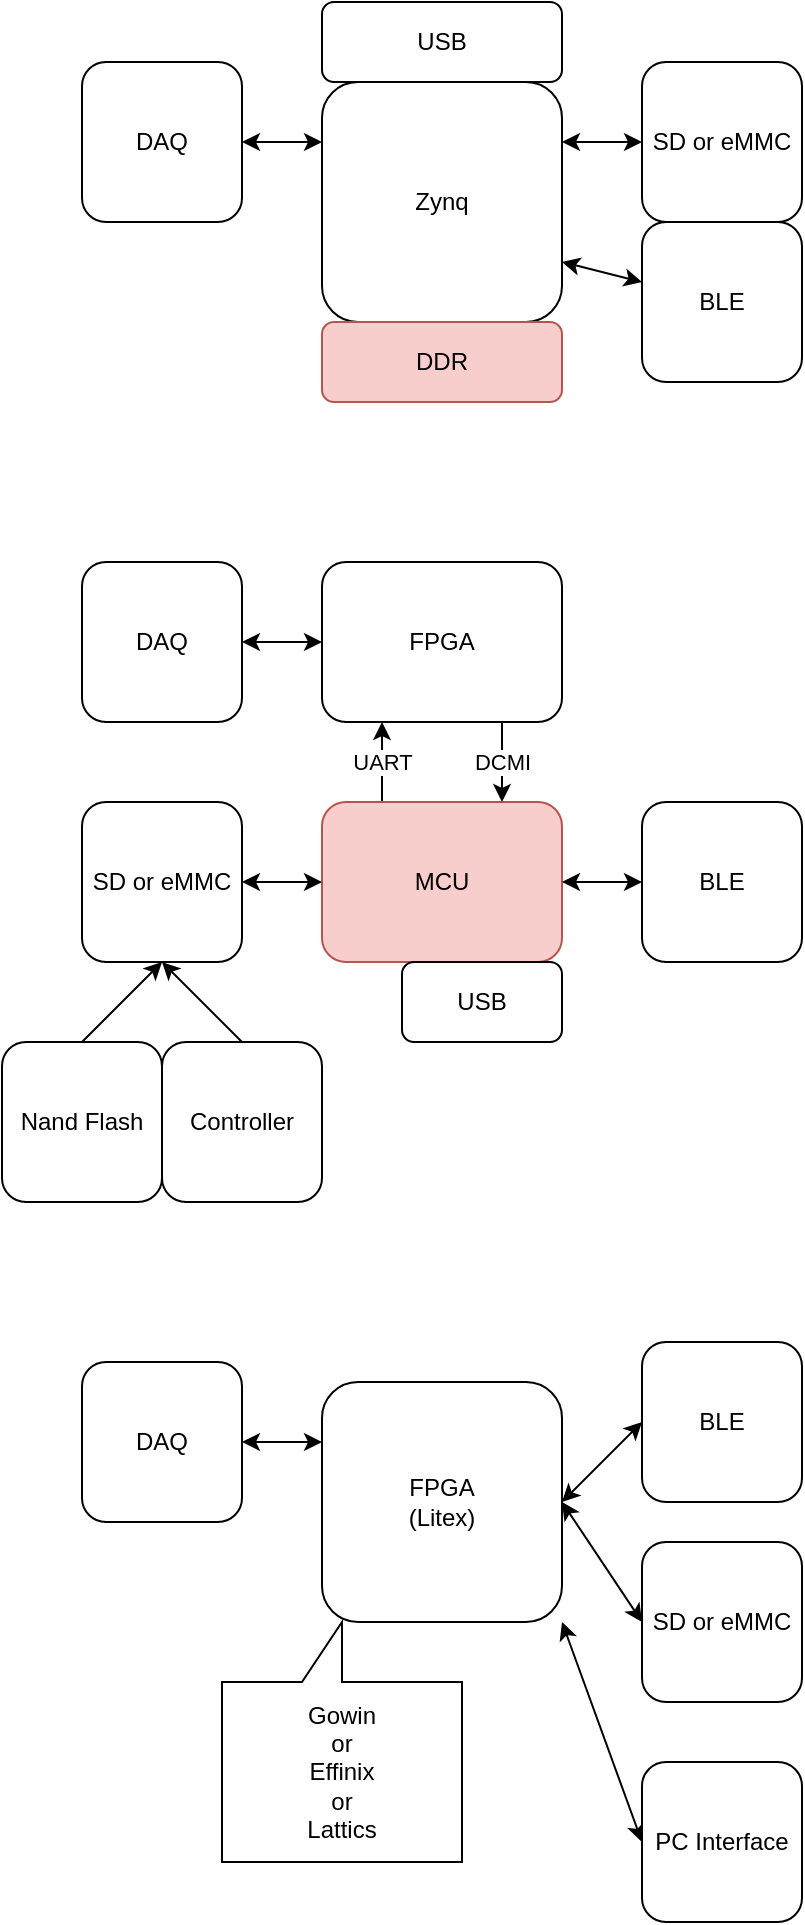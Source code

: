 <mxfile>
    <diagram id="AQ3ND2k3SqUWEWXj3Pfm" name="Page-1">
        <mxGraphModel dx="1001" dy="523" grid="1" gridSize="10" guides="1" tooltips="1" connect="1" arrows="1" fold="1" page="1" pageScale="1" pageWidth="850" pageHeight="1100" math="0" shadow="0">
            <root>
                <mxCell id="0"/>
                <mxCell id="1" parent="0"/>
                <mxCell id="34" style="edgeStyle=none;html=1;exitX=1;exitY=0.5;exitDx=0;exitDy=0;entryX=0;entryY=0.5;entryDx=0;entryDy=0;startArrow=classic;startFill=1;" edge="1" parent="1" source="30" target="32">
                    <mxGeometry relative="1" as="geometry"/>
                </mxCell>
                <mxCell id="30" value="FPGA&lt;br&gt;(Litex)" style="rounded=1;whiteSpace=wrap;html=1;" vertex="1" parent="1">
                    <mxGeometry x="200" y="730" width="120" height="120" as="geometry"/>
                </mxCell>
                <mxCell id="46" style="edgeStyle=none;html=1;exitX=0;exitY=0.5;exitDx=0;exitDy=0;entryX=1;entryY=0.5;entryDx=0;entryDy=0;startArrow=classic;startFill=1;" edge="1" parent="1" source="31" target="30">
                    <mxGeometry relative="1" as="geometry"/>
                </mxCell>
                <mxCell id="31" value="SD or eMMC" style="rounded=1;whiteSpace=wrap;html=1;" vertex="1" parent="1">
                    <mxGeometry x="360" y="810" width="80" height="80" as="geometry"/>
                </mxCell>
                <mxCell id="32" value="BLE" style="rounded=1;whiteSpace=wrap;html=1;" vertex="1" parent="1">
                    <mxGeometry x="360" y="710" width="80" height="80" as="geometry"/>
                </mxCell>
                <mxCell id="35" value="Gowin&lt;br&gt;or&lt;br&gt;Effinix&lt;br&gt;or&lt;br&gt;Lattics" style="shape=callout;whiteSpace=wrap;html=1;perimeter=calloutPerimeter;direction=west;" vertex="1" parent="1">
                    <mxGeometry x="150" y="850" width="120" height="120" as="geometry"/>
                </mxCell>
                <mxCell id="41" style="edgeStyle=none;html=1;exitX=0;exitY=0.25;exitDx=0;exitDy=0;entryX=1;entryY=0.5;entryDx=0;entryDy=0;startArrow=classic;startFill=1;" edge="1" parent="1" source="16" target="39">
                    <mxGeometry relative="1" as="geometry"/>
                </mxCell>
                <mxCell id="42" style="edgeStyle=none;html=1;exitX=1;exitY=0.25;exitDx=0;exitDy=0;entryX=0;entryY=0.5;entryDx=0;entryDy=0;startArrow=classic;startFill=1;" edge="1" parent="1" source="16" target="17">
                    <mxGeometry relative="1" as="geometry"/>
                </mxCell>
                <mxCell id="43" style="edgeStyle=none;html=1;exitX=1;exitY=0.75;exitDx=0;exitDy=0;startArrow=classic;startFill=1;" edge="1" parent="1" source="16" target="18">
                    <mxGeometry relative="1" as="geometry"/>
                </mxCell>
                <mxCell id="16" value="Zynq" style="rounded=1;whiteSpace=wrap;html=1;" vertex="1" parent="1">
                    <mxGeometry x="200" y="80" width="120" height="120" as="geometry"/>
                </mxCell>
                <mxCell id="17" value="SD or eMMC" style="rounded=1;whiteSpace=wrap;html=1;" vertex="1" parent="1">
                    <mxGeometry x="360" y="70" width="80" height="80" as="geometry"/>
                </mxCell>
                <mxCell id="18" value="BLE" style="rounded=1;whiteSpace=wrap;html=1;" vertex="1" parent="1">
                    <mxGeometry x="360" y="150" width="80" height="80" as="geometry"/>
                </mxCell>
                <mxCell id="19" value="DDR" style="rounded=1;whiteSpace=wrap;html=1;fillColor=#f8cecc;strokeColor=#b85450;" vertex="1" parent="1">
                    <mxGeometry x="200" y="200" width="120" height="40" as="geometry"/>
                </mxCell>
                <mxCell id="23" value="USB" style="rounded=1;whiteSpace=wrap;html=1;" vertex="1" parent="1">
                    <mxGeometry x="200" y="40" width="120" height="40" as="geometry"/>
                </mxCell>
                <mxCell id="39" value="DAQ" style="rounded=1;whiteSpace=wrap;html=1;" vertex="1" parent="1">
                    <mxGeometry x="80" y="70" width="80" height="80" as="geometry"/>
                </mxCell>
                <mxCell id="2" value="FPGA" style="rounded=1;whiteSpace=wrap;html=1;" vertex="1" parent="1">
                    <mxGeometry x="200" y="320" width="120" height="80" as="geometry"/>
                </mxCell>
                <mxCell id="14" value="UART" style="edgeStyle=none;html=1;exitX=0.25;exitY=0;exitDx=0;exitDy=0;entryX=0.25;entryY=1;entryDx=0;entryDy=0;" edge="1" parent="1" source="3" target="2">
                    <mxGeometry relative="1" as="geometry"/>
                </mxCell>
                <mxCell id="3" value="MCU" style="rounded=1;whiteSpace=wrap;html=1;fillColor=#f8cecc;strokeColor=#b85450;" vertex="1" parent="1">
                    <mxGeometry x="200" y="440" width="120" height="80" as="geometry"/>
                </mxCell>
                <mxCell id="15" value="DCMI" style="edgeStyle=none;html=1;exitX=0.75;exitY=1;exitDx=0;exitDy=0;entryX=0.75;entryY=0;entryDx=0;entryDy=0;" edge="1" parent="1" source="2" target="3">
                    <mxGeometry relative="1" as="geometry"/>
                </mxCell>
                <mxCell id="20" style="edgeStyle=none;html=1;exitX=0;exitY=0.5;exitDx=0;exitDy=0;entryX=1;entryY=0.5;entryDx=0;entryDy=0;startArrow=classic;startFill=1;" edge="1" parent="1" source="4" target="3">
                    <mxGeometry relative="1" as="geometry"/>
                </mxCell>
                <mxCell id="4" value="BLE" style="rounded=1;whiteSpace=wrap;html=1;" vertex="1" parent="1">
                    <mxGeometry x="360" y="440" width="80" height="80" as="geometry"/>
                </mxCell>
                <mxCell id="6" value="SD or eMMC" style="rounded=1;whiteSpace=wrap;html=1;" vertex="1" parent="1">
                    <mxGeometry x="80" y="440" width="80" height="80" as="geometry"/>
                </mxCell>
                <mxCell id="12" style="edgeStyle=none;html=1;exitX=0;exitY=0.5;exitDx=0;exitDy=0;entryX=1;entryY=0.5;entryDx=0;entryDy=0;startArrow=classic;startFill=1;" edge="1" parent="1" source="3" target="6">
                    <mxGeometry relative="1" as="geometry"/>
                </mxCell>
                <mxCell id="11" style="edgeStyle=none;html=1;exitX=0.5;exitY=0;exitDx=0;exitDy=0;entryX=0.5;entryY=1;entryDx=0;entryDy=0;" edge="1" parent="1" source="7" target="6">
                    <mxGeometry relative="1" as="geometry"/>
                </mxCell>
                <mxCell id="7" value="Nand Flash" style="rounded=1;whiteSpace=wrap;html=1;" vertex="1" parent="1">
                    <mxGeometry x="40" y="560" width="80" height="80" as="geometry"/>
                </mxCell>
                <mxCell id="10" style="edgeStyle=none;html=1;exitX=0.5;exitY=0;exitDx=0;exitDy=0;" edge="1" parent="1" source="8">
                    <mxGeometry relative="1" as="geometry">
                        <mxPoint x="120" y="520" as="targetPoint"/>
                    </mxGeometry>
                </mxCell>
                <mxCell id="8" value="Controller" style="rounded=1;whiteSpace=wrap;html=1;" vertex="1" parent="1">
                    <mxGeometry x="120" y="560" width="80" height="80" as="geometry"/>
                </mxCell>
                <mxCell id="26" value="USB" style="rounded=1;whiteSpace=wrap;html=1;" vertex="1" parent="1">
                    <mxGeometry x="240" y="520" width="80" height="40" as="geometry"/>
                </mxCell>
                <mxCell id="45" style="edgeStyle=none;html=1;exitX=1;exitY=0.5;exitDx=0;exitDy=0;entryX=0;entryY=0.5;entryDx=0;entryDy=0;startArrow=classic;startFill=1;" edge="1" parent="1" source="44" target="2">
                    <mxGeometry relative="1" as="geometry"/>
                </mxCell>
                <mxCell id="44" value="DAQ" style="rounded=1;whiteSpace=wrap;html=1;" vertex="1" parent="1">
                    <mxGeometry x="80" y="320" width="80" height="80" as="geometry"/>
                </mxCell>
                <mxCell id="49" style="edgeStyle=none;html=1;exitX=1;exitY=0.5;exitDx=0;exitDy=0;entryX=0;entryY=0.25;entryDx=0;entryDy=0;startArrow=classic;startFill=1;" edge="1" parent="1" source="47" target="30">
                    <mxGeometry relative="1" as="geometry"/>
                </mxCell>
                <mxCell id="47" value="DAQ" style="rounded=1;whiteSpace=wrap;html=1;" vertex="1" parent="1">
                    <mxGeometry x="80" y="720" width="80" height="80" as="geometry"/>
                </mxCell>
                <mxCell id="51" style="edgeStyle=none;html=1;exitX=0;exitY=0.5;exitDx=0;exitDy=0;entryX=1;entryY=1;entryDx=0;entryDy=0;startArrow=classic;startFill=1;" edge="1" parent="1" source="50" target="30">
                    <mxGeometry relative="1" as="geometry"/>
                </mxCell>
                <mxCell id="50" value="PC Interface" style="rounded=1;whiteSpace=wrap;html=1;" vertex="1" parent="1">
                    <mxGeometry x="360" y="920" width="80" height="80" as="geometry"/>
                </mxCell>
            </root>
        </mxGraphModel>
    </diagram>
</mxfile>